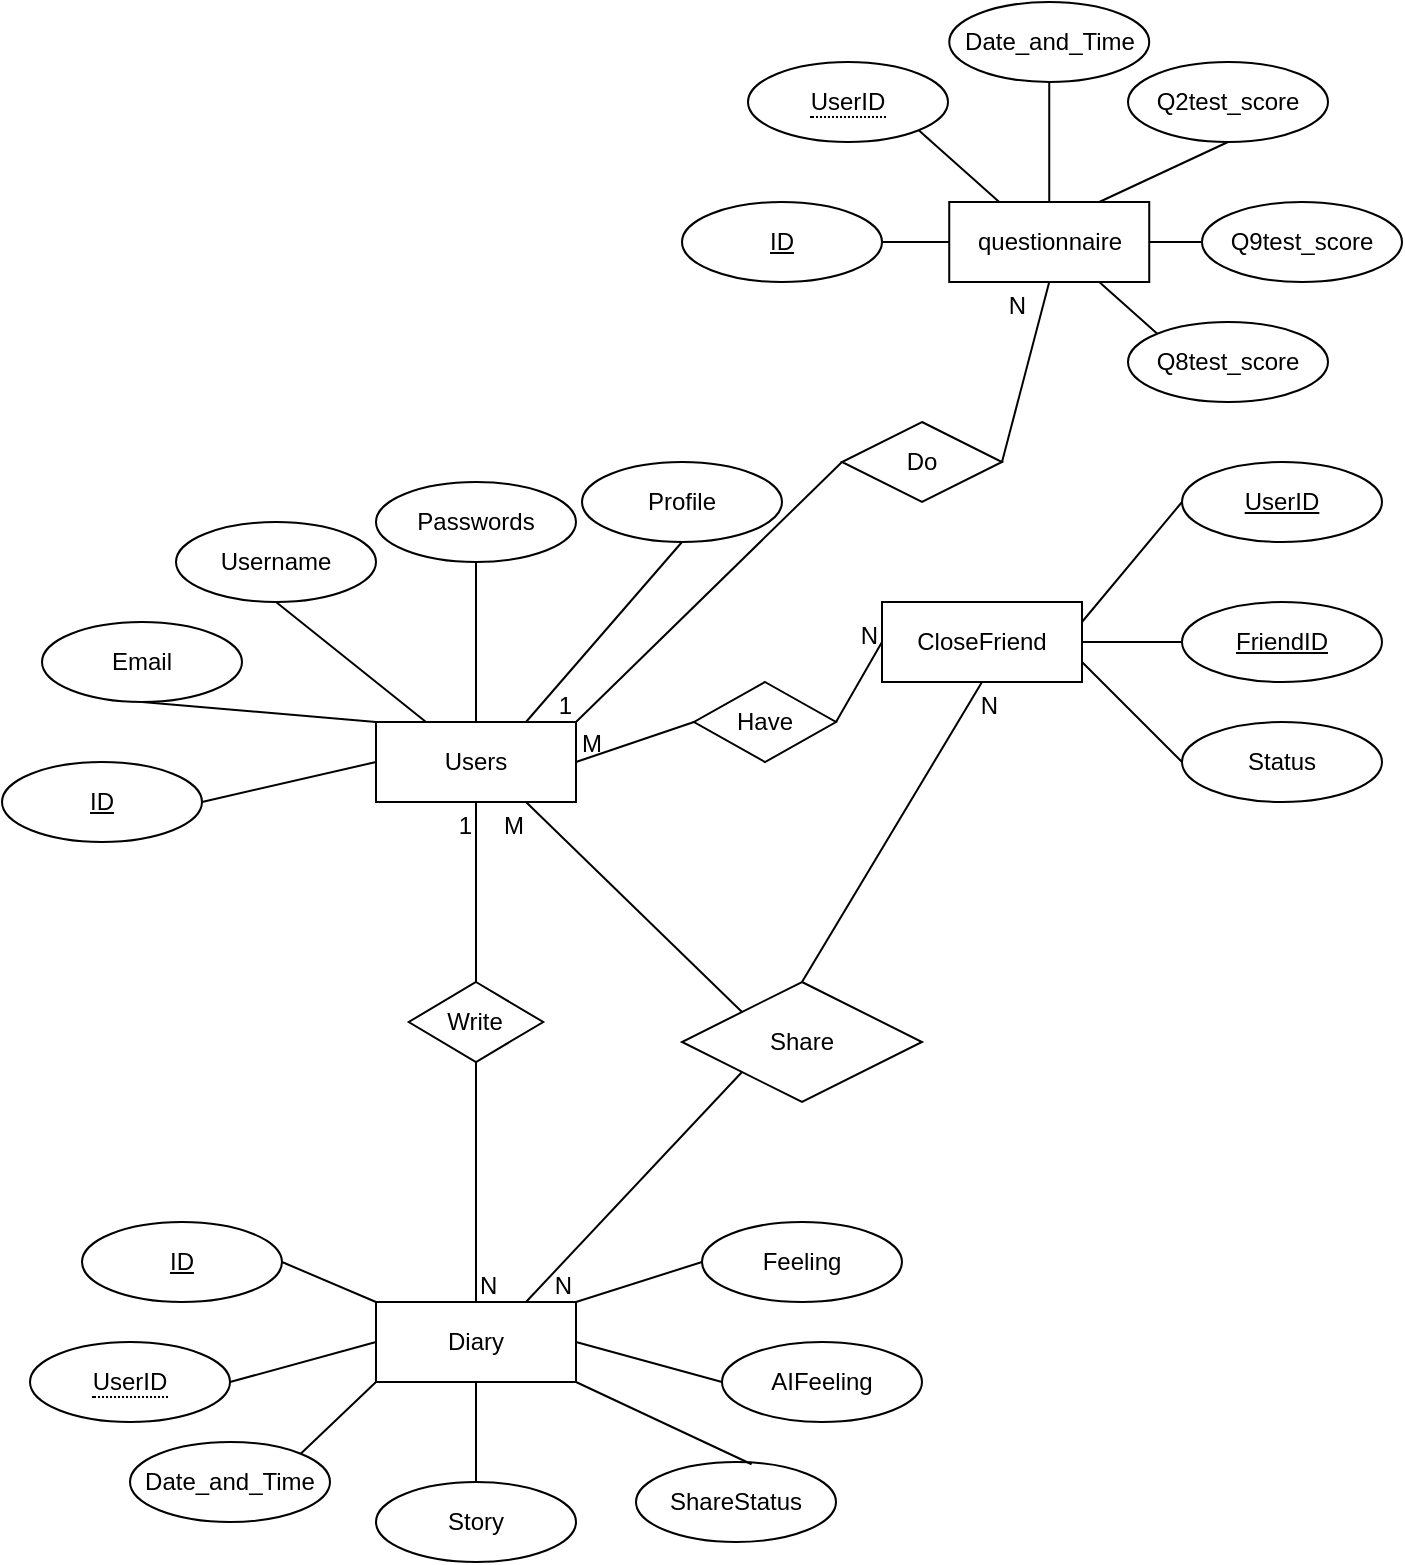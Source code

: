 <mxfile version="27.0.9">
  <diagram name="Page-1" id="Ko9upTcb7BHZ2_TCfsMc">
    <mxGraphModel dx="2329" dy="1044" grid="1" gridSize="10" guides="1" tooltips="1" connect="1" arrows="1" fold="1" page="1" pageScale="1" pageWidth="827" pageHeight="1169" math="0" shadow="0">
      <root>
        <mxCell id="0" />
        <mxCell id="1" parent="0" />
        <mxCell id="KHWw7N-JnxVhbMhuoznx-1" value="ID" style="ellipse;whiteSpace=wrap;html=1;align=center;fontStyle=4;" vertex="1" parent="1">
          <mxGeometry x="170" y="380" width="100" height="40" as="geometry" />
        </mxCell>
        <mxCell id="KHWw7N-JnxVhbMhuoznx-2" value="Users" style="whiteSpace=wrap;html=1;align=center;" vertex="1" parent="1">
          <mxGeometry x="357" y="360" width="100" height="40" as="geometry" />
        </mxCell>
        <mxCell id="KHWw7N-JnxVhbMhuoznx-3" value="Username" style="ellipse;whiteSpace=wrap;html=1;align=center;" vertex="1" parent="1">
          <mxGeometry x="257" y="260" width="100" height="40" as="geometry" />
        </mxCell>
        <mxCell id="KHWw7N-JnxVhbMhuoznx-4" value="Passwords" style="ellipse;whiteSpace=wrap;html=1;align=center;" vertex="1" parent="1">
          <mxGeometry x="356.99" y="240" width="100" height="40" as="geometry" />
        </mxCell>
        <mxCell id="KHWw7N-JnxVhbMhuoznx-5" value="Email" style="ellipse;whiteSpace=wrap;html=1;align=center;" vertex="1" parent="1">
          <mxGeometry x="190" y="310" width="100" height="40" as="geometry" />
        </mxCell>
        <mxCell id="KHWw7N-JnxVhbMhuoznx-6" value="Diary" style="whiteSpace=wrap;html=1;align=center;" vertex="1" parent="1">
          <mxGeometry x="357" y="650" width="100" height="40" as="geometry" />
        </mxCell>
        <mxCell id="KHWw7N-JnxVhbMhuoznx-7" value="Feeling" style="ellipse;whiteSpace=wrap;html=1;align=center;" vertex="1" parent="1">
          <mxGeometry x="520" y="610" width="100" height="40" as="geometry" />
        </mxCell>
        <mxCell id="KHWw7N-JnxVhbMhuoznx-8" value="ID" style="ellipse;whiteSpace=wrap;html=1;align=center;fontStyle=4;" vertex="1" parent="1">
          <mxGeometry x="210" y="610" width="100" height="40" as="geometry" />
        </mxCell>
        <mxCell id="KHWw7N-JnxVhbMhuoznx-9" value="Story" style="ellipse;whiteSpace=wrap;html=1;align=center;" vertex="1" parent="1">
          <mxGeometry x="357" y="740" width="100" height="40" as="geometry" />
        </mxCell>
        <mxCell id="KHWw7N-JnxVhbMhuoznx-10" value="ShareStatus" style="ellipse;whiteSpace=wrap;html=1;align=center;" vertex="1" parent="1">
          <mxGeometry x="487" y="730" width="100" height="40" as="geometry" />
        </mxCell>
        <mxCell id="KHWw7N-JnxVhbMhuoznx-11" value="CloseFriend" style="whiteSpace=wrap;html=1;align=center;" vertex="1" parent="1">
          <mxGeometry x="610" y="300" width="100" height="40" as="geometry" />
        </mxCell>
        <mxCell id="KHWw7N-JnxVhbMhuoznx-12" value="Write" style="shape=rhombus;perimeter=rhombusPerimeter;whiteSpace=wrap;html=1;align=center;" vertex="1" parent="1">
          <mxGeometry x="373.37" y="490" width="67.25" height="40" as="geometry" />
        </mxCell>
        <mxCell id="KHWw7N-JnxVhbMhuoznx-13" value="Have" style="shape=rhombus;perimeter=rhombusPerimeter;whiteSpace=wrap;html=1;align=center;" vertex="1" parent="1">
          <mxGeometry x="516" y="340" width="71" height="40" as="geometry" />
        </mxCell>
        <mxCell id="KHWw7N-JnxVhbMhuoznx-14" value="" style="endArrow=none;html=1;rounded=0;exitX=0.5;exitY=0;exitDx=0;exitDy=0;" edge="1" parent="1" source="KHWw7N-JnxVhbMhuoznx-12">
          <mxGeometry relative="1" as="geometry">
            <mxPoint x="406.63" y="510" as="sourcePoint" />
            <mxPoint x="407" y="400" as="targetPoint" />
          </mxGeometry>
        </mxCell>
        <mxCell id="KHWw7N-JnxVhbMhuoznx-15" value="1" style="resizable=0;html=1;whiteSpace=wrap;align=right;verticalAlign=bottom;" connectable="0" vertex="1" parent="KHWw7N-JnxVhbMhuoznx-14">
          <mxGeometry x="1" relative="1" as="geometry">
            <mxPoint y="20" as="offset" />
          </mxGeometry>
        </mxCell>
        <mxCell id="KHWw7N-JnxVhbMhuoznx-16" value="N" style="resizable=0;html=1;whiteSpace=wrap;align=left;verticalAlign=bottom;" connectable="0" vertex="1" parent="1">
          <mxGeometry x="407" y="650" as="geometry" />
        </mxCell>
        <mxCell id="KHWw7N-JnxVhbMhuoznx-17" value="" style="endArrow=none;html=1;rounded=0;exitX=0;exitY=0.5;exitDx=0;exitDy=0;entryX=1;entryY=0.25;entryDx=0;entryDy=0;" edge="1" parent="1" source="KHWw7N-JnxVhbMhuoznx-38" target="KHWw7N-JnxVhbMhuoznx-11">
          <mxGeometry relative="1" as="geometry">
            <mxPoint x="190" y="405" as="sourcePoint" />
            <mxPoint x="30" y="355" as="targetPoint" />
          </mxGeometry>
        </mxCell>
        <mxCell id="KHWw7N-JnxVhbMhuoznx-18" value="" style="endArrow=none;html=1;rounded=0;exitX=0;exitY=0.5;exitDx=0;exitDy=0;entryX=1;entryY=0.5;entryDx=0;entryDy=0;" edge="1" parent="1" source="KHWw7N-JnxVhbMhuoznx-37" target="KHWw7N-JnxVhbMhuoznx-11">
          <mxGeometry relative="1" as="geometry">
            <mxPoint x="70" y="405" as="sourcePoint" />
            <mxPoint x="130" y="365" as="targetPoint" />
          </mxGeometry>
        </mxCell>
        <mxCell id="KHWw7N-JnxVhbMhuoznx-19" value="" style="endArrow=none;html=1;rounded=0;exitX=1;exitY=0.5;exitDx=0;exitDy=0;entryX=0;entryY=0;entryDx=0;entryDy=0;" edge="1" parent="1" source="KHWw7N-JnxVhbMhuoznx-8" target="KHWw7N-JnxVhbMhuoznx-6">
          <mxGeometry relative="1" as="geometry">
            <mxPoint x="240" y="530" as="sourcePoint" />
            <mxPoint x="170" y="480" as="targetPoint" />
          </mxGeometry>
        </mxCell>
        <mxCell id="KHWw7N-JnxVhbMhuoznx-20" value="" style="endArrow=none;html=1;rounded=0;exitX=1;exitY=0;exitDx=0;exitDy=0;entryX=0;entryY=0.5;entryDx=0;entryDy=0;exitPerimeter=0;" edge="1" parent="1" source="KHWw7N-JnxVhbMhuoznx-6" target="KHWw7N-JnxVhbMhuoznx-7">
          <mxGeometry relative="1" as="geometry">
            <mxPoint x="307" y="680" as="sourcePoint" />
            <mxPoint x="367" y="680" as="targetPoint" />
          </mxGeometry>
        </mxCell>
        <mxCell id="KHWw7N-JnxVhbMhuoznx-21" value="" style="endArrow=none;html=1;rounded=0;exitX=1;exitY=1;exitDx=0;exitDy=0;entryX=0.578;entryY=0.028;entryDx=0;entryDy=0;entryPerimeter=0;" edge="1" parent="1" source="KHWw7N-JnxVhbMhuoznx-6" target="KHWw7N-JnxVhbMhuoznx-10">
          <mxGeometry relative="1" as="geometry">
            <mxPoint x="467" y="680" as="sourcePoint" />
            <mxPoint x="531" y="680" as="targetPoint" />
          </mxGeometry>
        </mxCell>
        <mxCell id="KHWw7N-JnxVhbMhuoznx-22" value="" style="endArrow=none;html=1;rounded=0;exitX=0;exitY=1;exitDx=0;exitDy=0;entryX=1;entryY=0;entryDx=0;entryDy=0;" edge="1" parent="1" source="KHWw7N-JnxVhbMhuoznx-6" target="KHWw7N-JnxVhbMhuoznx-35">
          <mxGeometry relative="1" as="geometry">
            <mxPoint x="467" y="700" as="sourcePoint" />
            <mxPoint x="284" y="730" as="targetPoint" />
          </mxGeometry>
        </mxCell>
        <mxCell id="KHWw7N-JnxVhbMhuoznx-23" value="" style="endArrow=none;html=1;rounded=0;exitX=0.5;exitY=1;exitDx=0;exitDy=0;entryX=0.5;entryY=0;entryDx=0;entryDy=0;" edge="1" parent="1" source="KHWw7N-JnxVhbMhuoznx-6" target="KHWw7N-JnxVhbMhuoznx-9">
          <mxGeometry relative="1" as="geometry">
            <mxPoint x="467" y="700" as="sourcePoint" />
            <mxPoint x="555" y="741" as="targetPoint" />
          </mxGeometry>
        </mxCell>
        <mxCell id="KHWw7N-JnxVhbMhuoznx-24" value="" style="endArrow=none;html=1;rounded=0;entryX=0;entryY=0.5;entryDx=0;entryDy=0;exitX=1;exitY=0.5;exitDx=0;exitDy=0;" edge="1" parent="1" source="KHWw7N-JnxVhbMhuoznx-1" target="KHWw7N-JnxVhbMhuoznx-2">
          <mxGeometry relative="1" as="geometry">
            <mxPoint x="170" y="180" as="sourcePoint" />
            <mxPoint x="227" y="180" as="targetPoint" />
          </mxGeometry>
        </mxCell>
        <mxCell id="KHWw7N-JnxVhbMhuoznx-25" value="" style="endArrow=none;html=1;rounded=0;entryX=0;entryY=0;entryDx=0;entryDy=0;exitX=0.5;exitY=1;exitDx=0;exitDy=0;" edge="1" parent="1" source="KHWw7N-JnxVhbMhuoznx-5" target="KHWw7N-JnxVhbMhuoznx-2">
          <mxGeometry relative="1" as="geometry">
            <mxPoint x="307" y="390" as="sourcePoint" />
            <mxPoint x="367" y="390" as="targetPoint" />
          </mxGeometry>
        </mxCell>
        <mxCell id="KHWw7N-JnxVhbMhuoznx-26" value="" style="endArrow=none;html=1;rounded=0;entryX=0.25;entryY=0;entryDx=0;entryDy=0;exitX=0.5;exitY=1;exitDx=0;exitDy=0;" edge="1" parent="1" source="KHWw7N-JnxVhbMhuoznx-3" target="KHWw7N-JnxVhbMhuoznx-2">
          <mxGeometry relative="1" as="geometry">
            <mxPoint x="294" y="350" as="sourcePoint" />
            <mxPoint x="367" y="370" as="targetPoint" />
          </mxGeometry>
        </mxCell>
        <mxCell id="KHWw7N-JnxVhbMhuoznx-27" value="" style="endArrow=none;html=1;rounded=0;entryX=0.5;entryY=0;entryDx=0;entryDy=0;exitX=0.5;exitY=1;exitDx=0;exitDy=0;" edge="1" parent="1" source="KHWw7N-JnxVhbMhuoznx-4" target="KHWw7N-JnxVhbMhuoznx-2">
          <mxGeometry relative="1" as="geometry">
            <mxPoint x="304" y="360" as="sourcePoint" />
            <mxPoint x="377" y="380" as="targetPoint" />
          </mxGeometry>
        </mxCell>
        <mxCell id="KHWw7N-JnxVhbMhuoznx-28" value="" style="endArrow=none;html=1;rounded=0;exitX=0.5;exitY=0;exitDx=0;exitDy=0;entryX=0.5;entryY=1;entryDx=0;entryDy=0;" edge="1" parent="1" source="KHWw7N-JnxVhbMhuoznx-6" target="KHWw7N-JnxVhbMhuoznx-12">
          <mxGeometry relative="1" as="geometry">
            <mxPoint x="417" y="500" as="sourcePoint" />
            <mxPoint x="410" y="550" as="targetPoint" />
          </mxGeometry>
        </mxCell>
        <mxCell id="KHWw7N-JnxVhbMhuoznx-29" value="Share" style="shape=rhombus;perimeter=rhombusPerimeter;whiteSpace=wrap;html=1;align=center;" vertex="1" parent="1">
          <mxGeometry x="510" y="490" width="120" height="60" as="geometry" />
        </mxCell>
        <mxCell id="KHWw7N-JnxVhbMhuoznx-30" value="" style="endArrow=none;html=1;rounded=0;exitX=0;exitY=0;exitDx=0;exitDy=0;entryX=0.75;entryY=1;entryDx=0;entryDy=0;" edge="1" parent="1" source="KHWw7N-JnxVhbMhuoznx-29" target="KHWw7N-JnxVhbMhuoznx-2">
          <mxGeometry relative="1" as="geometry">
            <mxPoint x="417" y="500" as="sourcePoint" />
            <mxPoint x="417" y="410" as="targetPoint" />
          </mxGeometry>
        </mxCell>
        <mxCell id="KHWw7N-JnxVhbMhuoznx-31" value="M" style="resizable=0;html=1;whiteSpace=wrap;align=right;verticalAlign=bottom;" connectable="0" vertex="1" parent="KHWw7N-JnxVhbMhuoznx-30">
          <mxGeometry x="1" relative="1" as="geometry">
            <mxPoint y="20" as="offset" />
          </mxGeometry>
        </mxCell>
        <mxCell id="KHWw7N-JnxVhbMhuoznx-32" value="" style="endArrow=none;html=1;rounded=0;exitX=0;exitY=1;exitDx=0;exitDy=0;entryX=0.75;entryY=0;entryDx=0;entryDy=0;" edge="1" parent="1" source="KHWw7N-JnxVhbMhuoznx-29" target="KHWw7N-JnxVhbMhuoznx-6">
          <mxGeometry relative="1" as="geometry">
            <mxPoint x="550" y="515" as="sourcePoint" />
            <mxPoint x="442" y="410" as="targetPoint" />
          </mxGeometry>
        </mxCell>
        <mxCell id="KHWw7N-JnxVhbMhuoznx-33" value="N" style="resizable=0;html=1;whiteSpace=wrap;align=right;verticalAlign=bottom;" connectable="0" vertex="1" parent="KHWw7N-JnxVhbMhuoznx-32">
          <mxGeometry x="1" relative="1" as="geometry">
            <mxPoint x="25" as="offset" />
          </mxGeometry>
        </mxCell>
        <mxCell id="KHWw7N-JnxVhbMhuoznx-34" value="" style="endArrow=none;html=1;rounded=0;exitX=1;exitY=0.5;exitDx=0;exitDy=0;entryX=0;entryY=0.5;entryDx=0;entryDy=0;" edge="1" parent="1" target="KHWw7N-JnxVhbMhuoznx-6">
          <mxGeometry relative="1" as="geometry">
            <mxPoint x="284" y="690" as="sourcePoint" />
            <mxPoint x="367" y="680" as="targetPoint" />
          </mxGeometry>
        </mxCell>
        <mxCell id="KHWw7N-JnxVhbMhuoznx-35" value="Date_and_Time" style="ellipse;whiteSpace=wrap;html=1;align=center;" vertex="1" parent="1">
          <mxGeometry x="234" y="720" width="100" height="40" as="geometry" />
        </mxCell>
        <mxCell id="KHWw7N-JnxVhbMhuoznx-36" value="" style="endArrow=none;html=1;rounded=0;exitX=1;exitY=0.5;exitDx=0;exitDy=0;entryX=0;entryY=0.5;entryDx=0;entryDy=0;" edge="1" parent="1" source="KHWw7N-JnxVhbMhuoznx-6" target="KHWw7N-JnxVhbMhuoznx-40">
          <mxGeometry relative="1" as="geometry">
            <mxPoint x="467" y="660" as="sourcePoint" />
            <mxPoint x="530.0" y="690" as="targetPoint" />
          </mxGeometry>
        </mxCell>
        <mxCell id="KHWw7N-JnxVhbMhuoznx-37" value="FriendID" style="ellipse;whiteSpace=wrap;html=1;align=center;fontStyle=4;" vertex="1" parent="1">
          <mxGeometry x="760" y="300" width="100" height="40" as="geometry" />
        </mxCell>
        <mxCell id="KHWw7N-JnxVhbMhuoznx-38" value="UserID" style="ellipse;whiteSpace=wrap;html=1;align=center;fontStyle=4;" vertex="1" parent="1">
          <mxGeometry x="760" y="230" width="100" height="40" as="geometry" />
        </mxCell>
        <mxCell id="KHWw7N-JnxVhbMhuoznx-39" value="&lt;span style=&quot;border-bottom: 1px dotted&quot;&gt;UserID&lt;/span&gt;" style="ellipse;whiteSpace=wrap;html=1;align=center;" vertex="1" parent="1">
          <mxGeometry x="184" y="670" width="100" height="40" as="geometry" />
        </mxCell>
        <mxCell id="KHWw7N-JnxVhbMhuoznx-40" value="AIFeeling" style="ellipse;whiteSpace=wrap;html=1;align=center;" vertex="1" parent="1">
          <mxGeometry x="530" y="670" width="100" height="40" as="geometry" />
        </mxCell>
        <mxCell id="KHWw7N-JnxVhbMhuoznx-41" value="Do" style="shape=rhombus;perimeter=rhombusPerimeter;whiteSpace=wrap;html=1;align=center;" vertex="1" parent="1">
          <mxGeometry x="590" y="210" width="80" height="40" as="geometry" />
        </mxCell>
        <mxCell id="KHWw7N-JnxVhbMhuoznx-42" value="" style="endArrow=none;html=1;rounded=0;entryX=1;entryY=0;entryDx=0;entryDy=0;exitX=0;exitY=0.5;exitDx=0;exitDy=0;" edge="1" parent="1" source="KHWw7N-JnxVhbMhuoznx-41" target="KHWw7N-JnxVhbMhuoznx-2">
          <mxGeometry relative="1" as="geometry">
            <mxPoint x="270" y="370" as="sourcePoint" />
            <mxPoint x="430" y="370" as="targetPoint" />
          </mxGeometry>
        </mxCell>
        <mxCell id="KHWw7N-JnxVhbMhuoznx-43" value="1" style="resizable=0;html=1;whiteSpace=wrap;align=right;verticalAlign=bottom;" connectable="0" vertex="1" parent="KHWw7N-JnxVhbMhuoznx-42">
          <mxGeometry x="1" relative="1" as="geometry" />
        </mxCell>
        <mxCell id="KHWw7N-JnxVhbMhuoznx-44" value="questionnaire" style="whiteSpace=wrap;html=1;align=center;" vertex="1" parent="1">
          <mxGeometry x="643.62" y="100" width="100" height="40" as="geometry" />
        </mxCell>
        <mxCell id="KHWw7N-JnxVhbMhuoznx-45" value="" style="endArrow=none;html=1;rounded=0;exitX=1;exitY=0.5;exitDx=0;exitDy=0;entryX=0.5;entryY=1;entryDx=0;entryDy=0;" edge="1" parent="1" source="KHWw7N-JnxVhbMhuoznx-41" target="KHWw7N-JnxVhbMhuoznx-44">
          <mxGeometry relative="1" as="geometry">
            <mxPoint x="587" y="325" as="sourcePoint" />
            <mxPoint x="747" y="325" as="targetPoint" />
          </mxGeometry>
        </mxCell>
        <mxCell id="KHWw7N-JnxVhbMhuoznx-46" value="N" style="resizable=0;html=1;whiteSpace=wrap;align=right;verticalAlign=bottom;" connectable="0" vertex="1" parent="KHWw7N-JnxVhbMhuoznx-45">
          <mxGeometry x="1" relative="1" as="geometry">
            <mxPoint x="-10" y="20" as="offset" />
          </mxGeometry>
        </mxCell>
        <mxCell id="KHWw7N-JnxVhbMhuoznx-47" value="Date_and_Time" style="ellipse;whiteSpace=wrap;html=1;align=center;" vertex="1" parent="1">
          <mxGeometry x="643.62" width="100" height="40" as="geometry" />
        </mxCell>
        <mxCell id="KHWw7N-JnxVhbMhuoznx-48" value="&lt;span data-teams=&quot;true&quot;&gt;Q2test_score&lt;/span&gt;" style="ellipse;whiteSpace=wrap;html=1;align=center;" vertex="1" parent="1">
          <mxGeometry x="733" y="30" width="100" height="40" as="geometry" />
        </mxCell>
        <mxCell id="KHWw7N-JnxVhbMhuoznx-49" value="" style="endArrow=none;html=1;rounded=0;exitX=1;exitY=0.5;exitDx=0;exitDy=0;entryX=0;entryY=0.5;entryDx=0;entryDy=0;" edge="1" parent="1" source="KHWw7N-JnxVhbMhuoznx-58" target="KHWw7N-JnxVhbMhuoznx-44">
          <mxGeometry relative="1" as="geometry">
            <mxPoint x="610" y="120" as="sourcePoint" />
            <mxPoint x="533" y="190" as="targetPoint" />
          </mxGeometry>
        </mxCell>
        <mxCell id="KHWw7N-JnxVhbMhuoznx-50" value="" style="endArrow=none;html=1;rounded=0;exitX=1;exitY=1;exitDx=0;exitDy=0;entryX=0.25;entryY=0;entryDx=0;entryDy=0;" edge="1" parent="1" source="KHWw7N-JnxVhbMhuoznx-57" target="KHWw7N-JnxVhbMhuoznx-44">
          <mxGeometry relative="1" as="geometry">
            <mxPoint x="620" y="130" as="sourcePoint" />
            <mxPoint x="654" y="130" as="targetPoint" />
          </mxGeometry>
        </mxCell>
        <mxCell id="KHWw7N-JnxVhbMhuoznx-51" value="" style="endArrow=none;html=1;rounded=0;exitX=0.5;exitY=1;exitDx=0;exitDy=0;entryX=0.75;entryY=0;entryDx=0;entryDy=0;" edge="1" parent="1" source="KHWw7N-JnxVhbMhuoznx-48" target="KHWw7N-JnxVhbMhuoznx-44">
          <mxGeometry relative="1" as="geometry">
            <mxPoint x="623" y="80" as="sourcePoint" />
            <mxPoint x="679" y="110" as="targetPoint" />
          </mxGeometry>
        </mxCell>
        <mxCell id="KHWw7N-JnxVhbMhuoznx-52" value="&lt;span data-teams=&quot;true&quot;&gt;Q9test_score&lt;/span&gt;" style="ellipse;whiteSpace=wrap;html=1;align=center;" vertex="1" parent="1">
          <mxGeometry x="770" y="100" width="100" height="40" as="geometry" />
        </mxCell>
        <mxCell id="KHWw7N-JnxVhbMhuoznx-53" value="&lt;span data-teams=&quot;true&quot;&gt;Q8test_score&lt;/span&gt;" style="ellipse;whiteSpace=wrap;html=1;align=center;" vertex="1" parent="1">
          <mxGeometry x="733" y="160" width="100" height="40" as="geometry" />
        </mxCell>
        <mxCell id="KHWw7N-JnxVhbMhuoznx-54" value="" style="endArrow=none;html=1;rounded=0;exitX=0;exitY=0.5;exitDx=0;exitDy=0;entryX=1;entryY=0.5;entryDx=0;entryDy=0;" edge="1" parent="1" source="KHWw7N-JnxVhbMhuoznx-52" target="KHWw7N-JnxVhbMhuoznx-44">
          <mxGeometry relative="1" as="geometry">
            <mxPoint x="783" y="80" as="sourcePoint" />
            <mxPoint x="729" y="110" as="targetPoint" />
          </mxGeometry>
        </mxCell>
        <mxCell id="KHWw7N-JnxVhbMhuoznx-55" value="" style="endArrow=none;html=1;rounded=0;exitX=0;exitY=0;exitDx=0;exitDy=0;entryX=0.75;entryY=1;entryDx=0;entryDy=0;" edge="1" parent="1" source="KHWw7N-JnxVhbMhuoznx-53" target="KHWw7N-JnxVhbMhuoznx-44">
          <mxGeometry relative="1" as="geometry">
            <mxPoint x="677" y="210" as="sourcePoint" />
            <mxPoint x="651" y="210" as="targetPoint" />
          </mxGeometry>
        </mxCell>
        <mxCell id="KHWw7N-JnxVhbMhuoznx-56" value="" style="endArrow=none;html=1;rounded=0;exitX=0.5;exitY=1;exitDx=0;exitDy=0;entryX=0.5;entryY=0;entryDx=0;entryDy=0;" edge="1" parent="1" source="KHWw7N-JnxVhbMhuoznx-47" target="KHWw7N-JnxVhbMhuoznx-44">
          <mxGeometry relative="1" as="geometry">
            <mxPoint x="793" y="80" as="sourcePoint" />
            <mxPoint x="729" y="110" as="targetPoint" />
          </mxGeometry>
        </mxCell>
        <mxCell id="KHWw7N-JnxVhbMhuoznx-57" value="&lt;span style=&quot;border-bottom: 1px dotted&quot;&gt;UserID&lt;/span&gt;" style="ellipse;whiteSpace=wrap;html=1;align=center;" vertex="1" parent="1">
          <mxGeometry x="543" y="30" width="100" height="40" as="geometry" />
        </mxCell>
        <mxCell id="KHWw7N-JnxVhbMhuoznx-58" value="ID" style="ellipse;whiteSpace=wrap;html=1;align=center;fontStyle=4;" vertex="1" parent="1">
          <mxGeometry x="510" y="100" width="100" height="40" as="geometry" />
        </mxCell>
        <mxCell id="KHWw7N-JnxVhbMhuoznx-59" value="" style="endArrow=none;html=1;rounded=0;exitX=1;exitY=0.5;exitDx=0;exitDy=0;entryX=0;entryY=0.5;entryDx=0;entryDy=0;" edge="1" parent="1" source="KHWw7N-JnxVhbMhuoznx-13" target="KHWw7N-JnxVhbMhuoznx-11">
          <mxGeometry relative="1" as="geometry">
            <mxPoint x="830" y="350" as="sourcePoint" />
            <mxPoint x="770" y="330" as="targetPoint" />
          </mxGeometry>
        </mxCell>
        <mxCell id="KHWw7N-JnxVhbMhuoznx-60" value="" style="endArrow=none;html=1;rounded=0;exitX=1;exitY=0.5;exitDx=0;exitDy=0;entryX=0;entryY=0.5;entryDx=0;entryDy=0;" edge="1" parent="1" source="KHWw7N-JnxVhbMhuoznx-2" target="KHWw7N-JnxVhbMhuoznx-13">
          <mxGeometry relative="1" as="geometry">
            <mxPoint x="583" y="370" as="sourcePoint" />
            <mxPoint x="670" y="320" as="targetPoint" />
          </mxGeometry>
        </mxCell>
        <mxCell id="KHWw7N-JnxVhbMhuoznx-61" value="" style="endArrow=none;html=1;rounded=0;exitX=0.5;exitY=0;exitDx=0;exitDy=0;entryX=0.5;entryY=1;entryDx=0;entryDy=0;" edge="1" parent="1" source="KHWw7N-JnxVhbMhuoznx-29" target="KHWw7N-JnxVhbMhuoznx-11">
          <mxGeometry relative="1" as="geometry">
            <mxPoint x="593" y="380" as="sourcePoint" />
            <mxPoint x="680" y="330" as="targetPoint" />
          </mxGeometry>
        </mxCell>
        <mxCell id="KHWw7N-JnxVhbMhuoznx-62" value="N" style="resizable=0;html=1;whiteSpace=wrap;align=right;verticalAlign=bottom;" connectable="0" vertex="1" parent="1">
          <mxGeometry x="669.997" y="360.003" as="geometry" />
        </mxCell>
        <mxCell id="KHWw7N-JnxVhbMhuoznx-63" value="N" style="resizable=0;html=1;whiteSpace=wrap;align=right;verticalAlign=bottom;" connectable="0" vertex="1" parent="1">
          <mxGeometry x="609.997" y="325.003" as="geometry" />
        </mxCell>
        <mxCell id="KHWw7N-JnxVhbMhuoznx-64" value="M" style="resizable=0;html=1;whiteSpace=wrap;align=right;verticalAlign=bottom;" connectable="0" vertex="1" parent="1">
          <mxGeometry x="471.003" y="379.997" as="geometry" />
        </mxCell>
        <mxCell id="KHWw7N-JnxVhbMhuoznx-65" value="Profile" style="ellipse;whiteSpace=wrap;html=1;align=center;" vertex="1" parent="1">
          <mxGeometry x="460" y="230" width="100" height="40" as="geometry" />
        </mxCell>
        <mxCell id="KHWw7N-JnxVhbMhuoznx-66" value="" style="endArrow=none;html=1;rounded=0;entryX=0.75;entryY=0;entryDx=0;entryDy=0;exitX=0.5;exitY=1;exitDx=0;exitDy=0;" edge="1" parent="1" source="KHWw7N-JnxVhbMhuoznx-65" target="KHWw7N-JnxVhbMhuoznx-2">
          <mxGeometry relative="1" as="geometry">
            <mxPoint x="417" y="350" as="sourcePoint" />
            <mxPoint x="410" y="430" as="targetPoint" />
          </mxGeometry>
        </mxCell>
        <mxCell id="KHWw7N-JnxVhbMhuoznx-68" value="" style="endArrow=none;html=1;rounded=0;exitX=0;exitY=0.5;exitDx=0;exitDy=0;entryX=1;entryY=0.75;entryDx=0;entryDy=0;" edge="1" parent="1" source="KHWw7N-JnxVhbMhuoznx-69" target="KHWw7N-JnxVhbMhuoznx-11">
          <mxGeometry relative="1" as="geometry">
            <mxPoint x="760.0" y="380" as="sourcePoint" />
            <mxPoint x="760" y="320" as="targetPoint" />
          </mxGeometry>
        </mxCell>
        <mxCell id="KHWw7N-JnxVhbMhuoznx-69" value="Status" style="ellipse;whiteSpace=wrap;html=1;align=center;" vertex="1" parent="1">
          <mxGeometry x="760" y="360" width="100" height="40" as="geometry" />
        </mxCell>
      </root>
    </mxGraphModel>
  </diagram>
</mxfile>

